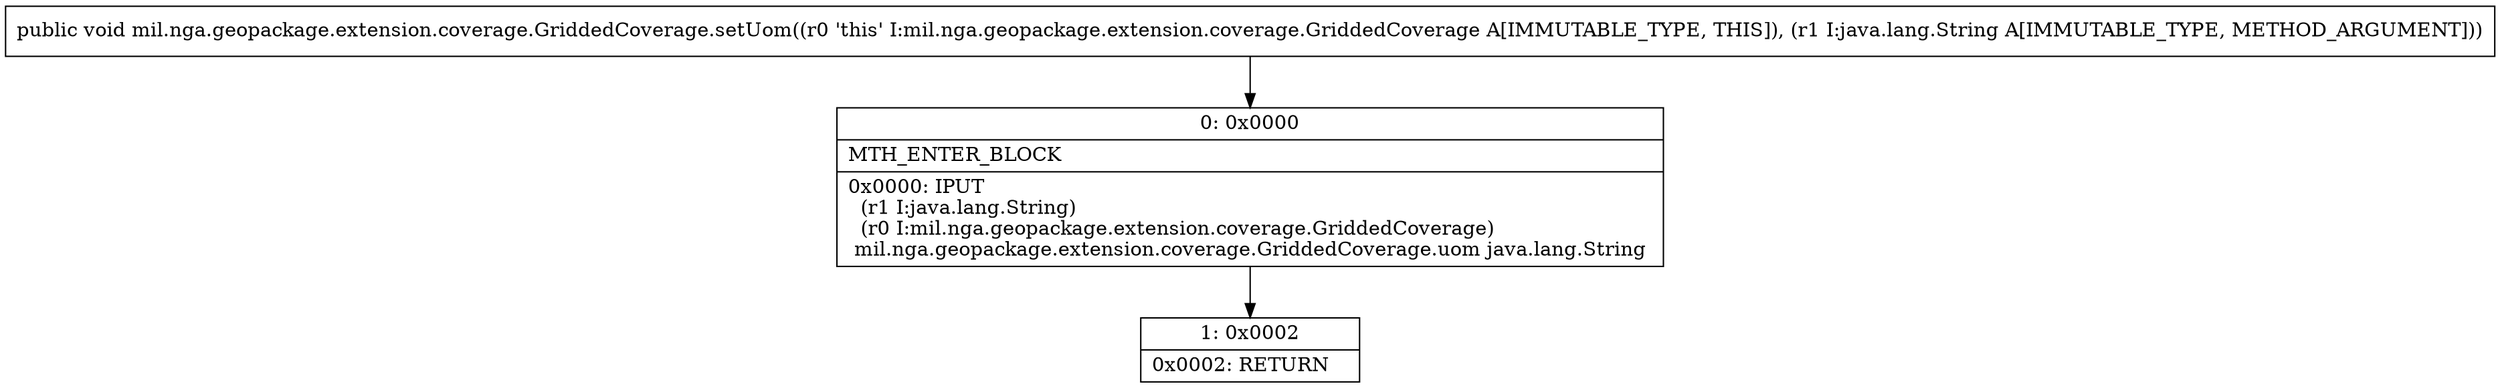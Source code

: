 digraph "CFG formil.nga.geopackage.extension.coverage.GriddedCoverage.setUom(Ljava\/lang\/String;)V" {
Node_0 [shape=record,label="{0\:\ 0x0000|MTH_ENTER_BLOCK\l|0x0000: IPUT  \l  (r1 I:java.lang.String)\l  (r0 I:mil.nga.geopackage.extension.coverage.GriddedCoverage)\l mil.nga.geopackage.extension.coverage.GriddedCoverage.uom java.lang.String \l}"];
Node_1 [shape=record,label="{1\:\ 0x0002|0x0002: RETURN   \l}"];
MethodNode[shape=record,label="{public void mil.nga.geopackage.extension.coverage.GriddedCoverage.setUom((r0 'this' I:mil.nga.geopackage.extension.coverage.GriddedCoverage A[IMMUTABLE_TYPE, THIS]), (r1 I:java.lang.String A[IMMUTABLE_TYPE, METHOD_ARGUMENT])) }"];
MethodNode -> Node_0;
Node_0 -> Node_1;
}

